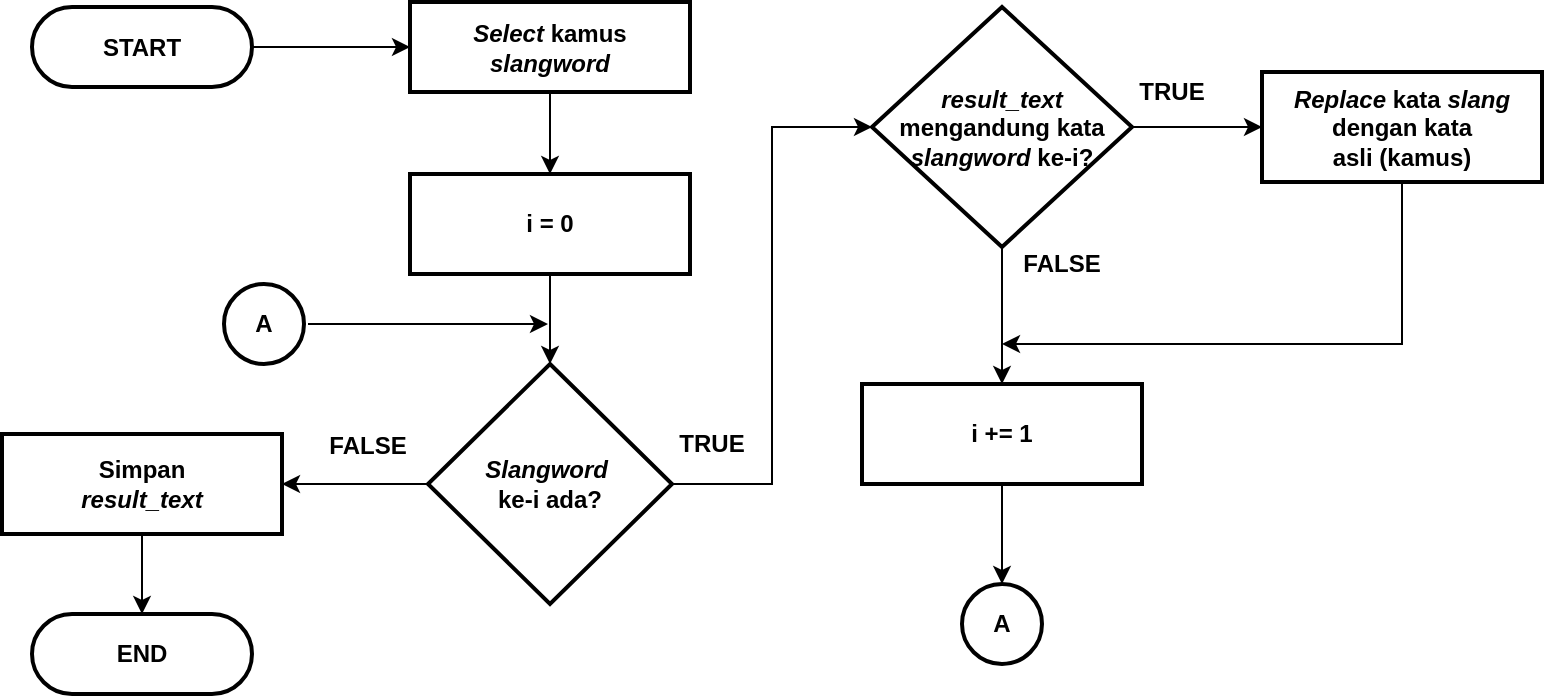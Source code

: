 <mxfile version="14.1.9" type="device"><diagram id="H_fRqtyggIVv_zjI1ywA" name="Page-1"><mxGraphModel dx="1240" dy="689" grid="1" gridSize="10" guides="1" tooltips="1" connect="1" arrows="1" fold="1" page="1" pageScale="1" pageWidth="827" pageHeight="1169" math="0" shadow="0"><root><mxCell id="0"/><mxCell id="1" parent="0"/><mxCell id="nq37NrVnf6S420Zew8mY-68" style="edgeStyle=orthogonalEdgeStyle;rounded=0;orthogonalLoop=1;jettySize=auto;html=1;entryX=0.5;entryY=0;entryDx=0;entryDy=0;entryPerimeter=0;fontSize=12;" parent="1" edge="1"><mxGeometry relative="1" as="geometry"><mxPoint x="100" y="410" as="sourcePoint"/><Array as="points"><mxPoint x="100" y="450"/><mxPoint x="200" y="450"/><mxPoint x="200" y="110"/><mxPoint x="300" y="110"/></Array></mxGeometry></mxCell><mxCell id="ODAMLEJdmm_eWChrQkhK-125" style="edgeStyle=orthogonalEdgeStyle;rounded=0;orthogonalLoop=1;jettySize=auto;html=1;entryX=0;entryY=0.5;entryDx=0;entryDy=0;" edge="1" parent="1" source="ODAMLEJdmm_eWChrQkhK-4" target="ODAMLEJdmm_eWChrQkhK-114"><mxGeometry relative="1" as="geometry"/></mxCell><mxCell id="ODAMLEJdmm_eWChrQkhK-4" value="&lt;b style=&quot;font-size: 12px;&quot;&gt;START&lt;/b&gt;" style="rounded=1;whiteSpace=wrap;html=1;absoluteArcSize=1;arcSize=140;strokeWidth=2;fontSize=12;" vertex="1" parent="1"><mxGeometry x="55" y="81.5" width="110" height="40" as="geometry"/></mxCell><mxCell id="ODAMLEJdmm_eWChrQkhK-95" value="&lt;b&gt;END&lt;/b&gt;" style="rounded=1;whiteSpace=wrap;html=1;absoluteArcSize=1;arcSize=140;strokeWidth=2;fontSize=12;" vertex="1" parent="1"><mxGeometry x="55" y="385.0" width="110" height="40" as="geometry"/></mxCell><mxCell id="ODAMLEJdmm_eWChrQkhK-118" style="edgeStyle=orthogonalEdgeStyle;rounded=0;orthogonalLoop=1;jettySize=auto;html=1;entryX=0.5;entryY=0;entryDx=0;entryDy=0;" edge="1" parent="1" source="ODAMLEJdmm_eWChrQkhK-114" target="ODAMLEJdmm_eWChrQkhK-115"><mxGeometry relative="1" as="geometry"/></mxCell><mxCell id="ODAMLEJdmm_eWChrQkhK-114" value="&lt;font face=&quot;helvetica&quot;&gt;&lt;b&gt;&lt;i&gt;Select &lt;/i&gt;kamus &lt;i&gt;slangword&lt;/i&gt;&lt;/b&gt;&lt;/font&gt;" style="rounded=1;whiteSpace=wrap;html=1;absoluteArcSize=1;arcSize=0;strokeWidth=2;fontSize=12;" vertex="1" parent="1"><mxGeometry x="244" y="79" width="140" height="45" as="geometry"/></mxCell><mxCell id="ODAMLEJdmm_eWChrQkhK-119" style="edgeStyle=orthogonalEdgeStyle;rounded=0;orthogonalLoop=1;jettySize=auto;html=1;entryX=0.5;entryY=0;entryDx=0;entryDy=0;entryPerimeter=0;" edge="1" parent="1" source="ODAMLEJdmm_eWChrQkhK-115" target="ODAMLEJdmm_eWChrQkhK-116"><mxGeometry relative="1" as="geometry"/></mxCell><mxCell id="ODAMLEJdmm_eWChrQkhK-115" value="&lt;font face=&quot;helvetica&quot;&gt;&lt;b&gt;i = 0&lt;/b&gt;&lt;/font&gt;" style="rounded=1;whiteSpace=wrap;html=1;absoluteArcSize=1;arcSize=0;strokeWidth=2;fontSize=12;" vertex="1" parent="1"><mxGeometry x="244" y="165" width="140" height="50" as="geometry"/></mxCell><mxCell id="ODAMLEJdmm_eWChrQkhK-141" style="edgeStyle=orthogonalEdgeStyle;rounded=0;orthogonalLoop=1;jettySize=auto;html=1;entryX=1;entryY=0.5;entryDx=0;entryDy=0;" edge="1" parent="1" source="ODAMLEJdmm_eWChrQkhK-116" target="ODAMLEJdmm_eWChrQkhK-120"><mxGeometry relative="1" as="geometry"/></mxCell><mxCell id="ODAMLEJdmm_eWChrQkhK-146" style="edgeStyle=orthogonalEdgeStyle;rounded=0;orthogonalLoop=1;jettySize=auto;html=1;entryX=0;entryY=0.5;entryDx=0;entryDy=0;entryPerimeter=0;" edge="1" parent="1" source="ODAMLEJdmm_eWChrQkhK-116" target="ODAMLEJdmm_eWChrQkhK-121"><mxGeometry relative="1" as="geometry"/></mxCell><mxCell id="ODAMLEJdmm_eWChrQkhK-116" value="&lt;i&gt;Slangword&amp;nbsp;&lt;/i&gt;&lt;br&gt;ke-i ada?" style="strokeWidth=2;html=1;shape=mxgraph.flowchart.decision;whiteSpace=wrap;rounded=1;align=center;fontStyle=1" vertex="1" parent="1"><mxGeometry x="253" y="260" width="122" height="120" as="geometry"/></mxCell><mxCell id="ODAMLEJdmm_eWChrQkhK-142" style="edgeStyle=orthogonalEdgeStyle;rounded=0;orthogonalLoop=1;jettySize=auto;html=1;entryX=0.5;entryY=0;entryDx=0;entryDy=0;" edge="1" parent="1" source="ODAMLEJdmm_eWChrQkhK-120" target="ODAMLEJdmm_eWChrQkhK-95"><mxGeometry relative="1" as="geometry"/></mxCell><mxCell id="ODAMLEJdmm_eWChrQkhK-120" value="&lt;font face=&quot;helvetica&quot;&gt;&lt;b&gt;Simpan&lt;br&gt;&lt;i&gt;result_text&lt;/i&gt;&lt;br&gt;&lt;/b&gt;&lt;/font&gt;" style="rounded=1;whiteSpace=wrap;html=1;absoluteArcSize=1;arcSize=0;strokeWidth=2;fontSize=12;" vertex="1" parent="1"><mxGeometry x="40" y="295" width="140" height="50" as="geometry"/></mxCell><mxCell id="ODAMLEJdmm_eWChrQkhK-133" style="edgeStyle=orthogonalEdgeStyle;rounded=0;orthogonalLoop=1;jettySize=auto;html=1;entryX=0;entryY=0.5;entryDx=0;entryDy=0;" edge="1" parent="1" source="ODAMLEJdmm_eWChrQkhK-121" target="ODAMLEJdmm_eWChrQkhK-132"><mxGeometry relative="1" as="geometry"/></mxCell><mxCell id="ODAMLEJdmm_eWChrQkhK-135" style="edgeStyle=orthogonalEdgeStyle;rounded=0;orthogonalLoop=1;jettySize=auto;html=1;" edge="1" parent="1" source="ODAMLEJdmm_eWChrQkhK-121" target="ODAMLEJdmm_eWChrQkhK-128"><mxGeometry relative="1" as="geometry"/></mxCell><mxCell id="ODAMLEJdmm_eWChrQkhK-121" value="&lt;b style=&quot;font-family: &amp;#34;helvetica&amp;#34;&quot;&gt;&lt;i&gt;result_text &lt;/i&gt;mengandung kata &lt;i&gt;slangword &lt;/i&gt;ke-i?&lt;/b&gt;" style="strokeWidth=2;html=1;shape=mxgraph.flowchart.decision;whiteSpace=wrap;rounded=1;align=center;fontStyle=1" vertex="1" parent="1"><mxGeometry x="475" y="81.5" width="130" height="120" as="geometry"/></mxCell><mxCell id="ODAMLEJdmm_eWChrQkhK-123" value="TRUE" style="text;html=1;strokeColor=none;fillColor=none;align=center;verticalAlign=middle;whiteSpace=wrap;rounded=0;fontStyle=1" vertex="1" parent="1"><mxGeometry x="375" y="290" width="40" height="20" as="geometry"/></mxCell><mxCell id="ODAMLEJdmm_eWChrQkhK-124" value="FALSE" style="text;html=1;strokeColor=none;fillColor=none;align=center;verticalAlign=middle;whiteSpace=wrap;rounded=0;fontStyle=1" vertex="1" parent="1"><mxGeometry x="203" y="291" width="40" height="20" as="geometry"/></mxCell><mxCell id="ODAMLEJdmm_eWChrQkhK-152" style="edgeStyle=orthogonalEdgeStyle;rounded=0;orthogonalLoop=1;jettySize=auto;html=1;entryX=0.5;entryY=0;entryDx=0;entryDy=0;entryPerimeter=0;" edge="1" parent="1" source="ODAMLEJdmm_eWChrQkhK-128" target="ODAMLEJdmm_eWChrQkhK-151"><mxGeometry relative="1" as="geometry"><mxPoint x="540" y="350" as="targetPoint"/></mxGeometry></mxCell><mxCell id="ODAMLEJdmm_eWChrQkhK-128" value="&lt;font face=&quot;helvetica&quot;&gt;&lt;b&gt;i += 1&lt;br&gt;&lt;/b&gt;&lt;/font&gt;" style="rounded=1;whiteSpace=wrap;html=1;absoluteArcSize=1;arcSize=0;strokeWidth=2;fontSize=12;" vertex="1" parent="1"><mxGeometry x="470" y="270" width="140" height="50" as="geometry"/></mxCell><mxCell id="ODAMLEJdmm_eWChrQkhK-147" style="edgeStyle=orthogonalEdgeStyle;rounded=0;orthogonalLoop=1;jettySize=auto;html=1;" edge="1" parent="1" source="ODAMLEJdmm_eWChrQkhK-132"><mxGeometry relative="1" as="geometry"><mxPoint x="540" y="250" as="targetPoint"/><Array as="points"><mxPoint x="740" y="250"/></Array></mxGeometry></mxCell><mxCell id="ODAMLEJdmm_eWChrQkhK-132" value="&lt;font face=&quot;helvetica&quot;&gt;&lt;b&gt;&lt;i&gt;Replace &lt;/i&gt;kata &lt;i&gt;slang &lt;/i&gt;dengan kata asli&amp;nbsp;(kamus)&lt;br&gt;&lt;/b&gt;&lt;/font&gt;" style="rounded=1;whiteSpace=wrap;html=1;absoluteArcSize=1;arcSize=0;strokeWidth=2;fontSize=12;" vertex="1" parent="1"><mxGeometry x="670" y="114" width="140" height="55" as="geometry"/></mxCell><mxCell id="ODAMLEJdmm_eWChrQkhK-137" value="TRUE" style="text;html=1;strokeColor=none;fillColor=none;align=center;verticalAlign=middle;whiteSpace=wrap;rounded=0;fontStyle=1" vertex="1" parent="1"><mxGeometry x="605" y="114" width="40" height="20" as="geometry"/></mxCell><mxCell id="ODAMLEJdmm_eWChrQkhK-138" value="FALSE" style="text;html=1;strokeColor=none;fillColor=none;align=center;verticalAlign=middle;whiteSpace=wrap;rounded=0;fontStyle=1" vertex="1" parent="1"><mxGeometry x="550" y="200" width="40" height="20" as="geometry"/></mxCell><mxCell id="ODAMLEJdmm_eWChrQkhK-150" style="edgeStyle=orthogonalEdgeStyle;rounded=0;orthogonalLoop=1;jettySize=auto;html=1;" edge="1" parent="1"><mxGeometry relative="1" as="geometry"><mxPoint x="313" y="240" as="targetPoint"/><mxPoint x="193" y="240" as="sourcePoint"/></mxGeometry></mxCell><mxCell id="ODAMLEJdmm_eWChrQkhK-148" value="&lt;b&gt;A&lt;/b&gt;" style="strokeWidth=2;html=1;shape=mxgraph.flowchart.start_2;whiteSpace=wrap;rounded=1;align=center;" vertex="1" parent="1"><mxGeometry x="151" y="220" width="40" height="40" as="geometry"/></mxCell><mxCell id="ODAMLEJdmm_eWChrQkhK-151" value="&lt;b&gt;A&lt;/b&gt;" style="strokeWidth=2;html=1;shape=mxgraph.flowchart.start_2;whiteSpace=wrap;rounded=1;align=center;" vertex="1" parent="1"><mxGeometry x="520" y="370" width="40" height="40" as="geometry"/></mxCell></root></mxGraphModel></diagram></mxfile>